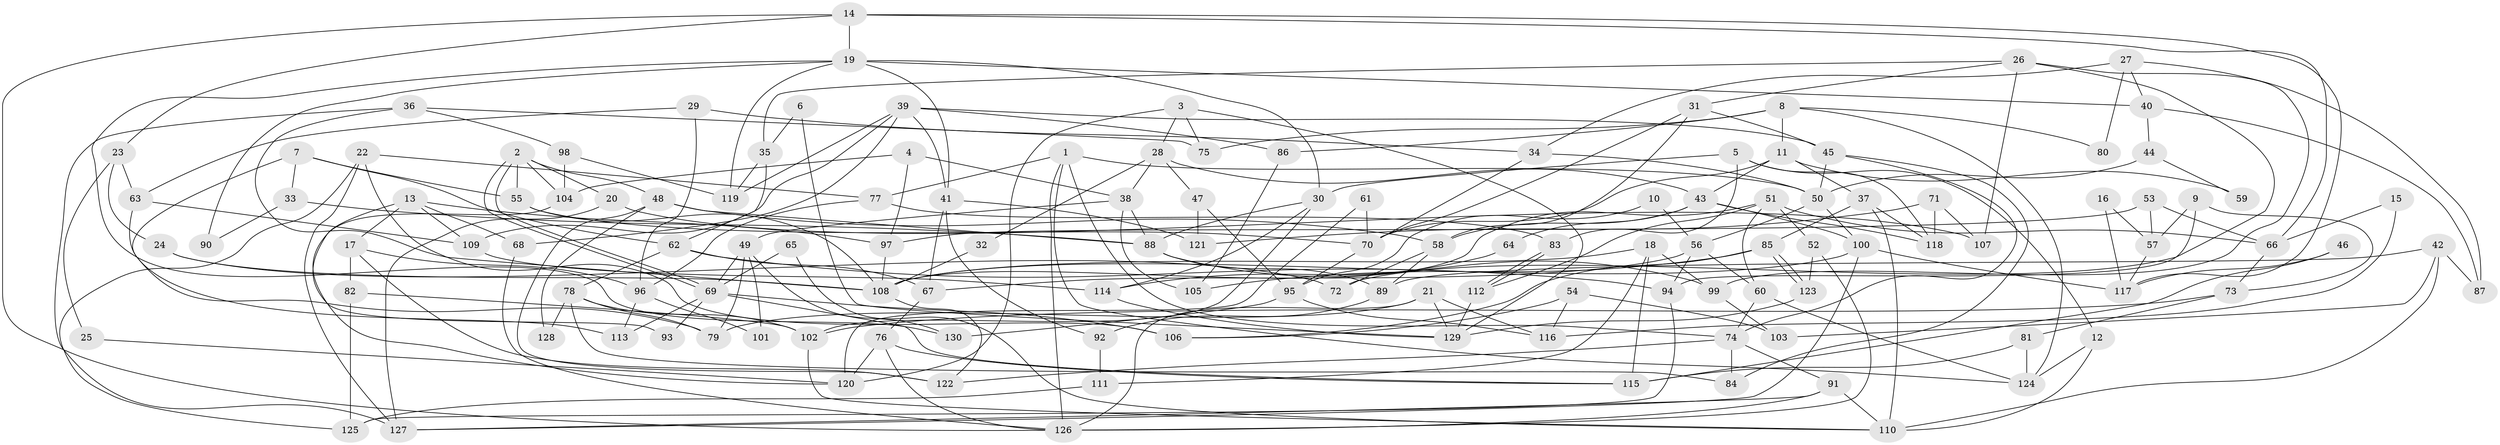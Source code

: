 // Generated by graph-tools (version 1.1) at 2025/50/03/09/25 03:50:15]
// undirected, 130 vertices, 260 edges
graph export_dot {
graph [start="1"]
  node [color=gray90,style=filled];
  1;
  2;
  3;
  4;
  5;
  6;
  7;
  8;
  9;
  10;
  11;
  12;
  13;
  14;
  15;
  16;
  17;
  18;
  19;
  20;
  21;
  22;
  23;
  24;
  25;
  26;
  27;
  28;
  29;
  30;
  31;
  32;
  33;
  34;
  35;
  36;
  37;
  38;
  39;
  40;
  41;
  42;
  43;
  44;
  45;
  46;
  47;
  48;
  49;
  50;
  51;
  52;
  53;
  54;
  55;
  56;
  57;
  58;
  59;
  60;
  61;
  62;
  63;
  64;
  65;
  66;
  67;
  68;
  69;
  70;
  71;
  72;
  73;
  74;
  75;
  76;
  77;
  78;
  79;
  80;
  81;
  82;
  83;
  84;
  85;
  86;
  87;
  88;
  89;
  90;
  91;
  92;
  93;
  94;
  95;
  96;
  97;
  98;
  99;
  100;
  101;
  102;
  103;
  104;
  105;
  106;
  107;
  108;
  109;
  110;
  111;
  112;
  113;
  114;
  115;
  116;
  117;
  118;
  119;
  120;
  121;
  122;
  123;
  124;
  125;
  126;
  127;
  128;
  129;
  130;
  1 -- 50;
  1 -- 74;
  1 -- 77;
  1 -- 124;
  1 -- 126;
  2 -- 48;
  2 -- 69;
  2 -- 69;
  2 -- 20;
  2 -- 55;
  2 -- 104;
  3 -- 129;
  3 -- 28;
  3 -- 75;
  3 -- 120;
  4 -- 38;
  4 -- 104;
  4 -- 97;
  5 -- 30;
  5 -- 118;
  5 -- 12;
  5 -- 83;
  6 -- 35;
  6 -- 129;
  7 -- 55;
  7 -- 62;
  7 -- 33;
  7 -- 113;
  8 -- 11;
  8 -- 75;
  8 -- 80;
  8 -- 86;
  8 -- 124;
  9 -- 73;
  9 -- 94;
  9 -- 57;
  10 -- 95;
  10 -- 56;
  11 -- 37;
  11 -- 43;
  11 -- 59;
  11 -- 70;
  12 -- 124;
  12 -- 110;
  13 -- 97;
  13 -- 68;
  13 -- 17;
  13 -- 93;
  13 -- 109;
  14 -- 126;
  14 -- 66;
  14 -- 19;
  14 -- 23;
  14 -- 117;
  15 -- 66;
  15 -- 116;
  16 -- 57;
  16 -- 117;
  17 -- 122;
  17 -- 82;
  17 -- 96;
  18 -- 108;
  18 -- 115;
  18 -- 99;
  18 -- 111;
  19 -- 41;
  19 -- 30;
  19 -- 40;
  19 -- 90;
  19 -- 119;
  19 -- 130;
  20 -- 127;
  20 -- 107;
  21 -- 129;
  21 -- 126;
  21 -- 79;
  21 -- 116;
  22 -- 127;
  22 -- 77;
  22 -- 106;
  22 -- 125;
  23 -- 63;
  23 -- 24;
  23 -- 25;
  24 -- 72;
  24 -- 108;
  25 -- 120;
  26 -- 31;
  26 -- 99;
  26 -- 35;
  26 -- 72;
  26 -- 107;
  27 -- 34;
  27 -- 40;
  27 -- 80;
  27 -- 87;
  28 -- 38;
  28 -- 43;
  28 -- 32;
  28 -- 47;
  29 -- 96;
  29 -- 63;
  29 -- 34;
  30 -- 88;
  30 -- 102;
  30 -- 114;
  31 -- 45;
  31 -- 70;
  31 -- 58;
  32 -- 108;
  33 -- 88;
  33 -- 90;
  34 -- 70;
  34 -- 50;
  35 -- 62;
  35 -- 119;
  36 -- 108;
  36 -- 98;
  36 -- 75;
  36 -- 127;
  37 -- 85;
  37 -- 110;
  37 -- 118;
  38 -- 105;
  38 -- 88;
  38 -- 49;
  39 -- 45;
  39 -- 119;
  39 -- 41;
  39 -- 68;
  39 -- 86;
  39 -- 109;
  40 -- 87;
  40 -- 44;
  41 -- 121;
  41 -- 67;
  41 -- 92;
  42 -- 103;
  42 -- 110;
  42 -- 87;
  42 -- 89;
  43 -- 100;
  43 -- 58;
  43 -- 64;
  43 -- 118;
  44 -- 50;
  44 -- 59;
  45 -- 74;
  45 -- 50;
  45 -- 84;
  46 -- 117;
  46 -- 115;
  47 -- 95;
  47 -- 121;
  48 -- 122;
  48 -- 58;
  48 -- 88;
  48 -- 128;
  49 -- 69;
  49 -- 79;
  49 -- 101;
  49 -- 130;
  50 -- 100;
  50 -- 56;
  51 -- 60;
  51 -- 112;
  51 -- 52;
  51 -- 66;
  51 -- 108;
  52 -- 126;
  52 -- 123;
  53 -- 97;
  53 -- 57;
  53 -- 66;
  54 -- 116;
  54 -- 106;
  54 -- 103;
  55 -- 108;
  55 -- 70;
  56 -- 60;
  56 -- 67;
  56 -- 94;
  57 -- 117;
  58 -- 89;
  58 -- 72;
  60 -- 124;
  60 -- 74;
  61 -- 120;
  61 -- 70;
  62 -- 78;
  62 -- 67;
  62 -- 94;
  63 -- 79;
  63 -- 109;
  64 -- 114;
  65 -- 69;
  65 -- 110;
  66 -- 73;
  67 -- 76;
  68 -- 126;
  69 -- 113;
  69 -- 93;
  69 -- 106;
  69 -- 115;
  70 -- 95;
  71 -- 118;
  71 -- 107;
  71 -- 121;
  73 -- 102;
  73 -- 81;
  74 -- 91;
  74 -- 84;
  74 -- 122;
  76 -- 115;
  76 -- 120;
  76 -- 126;
  77 -- 83;
  77 -- 96;
  78 -- 79;
  78 -- 102;
  78 -- 84;
  78 -- 128;
  81 -- 124;
  81 -- 115;
  82 -- 125;
  82 -- 102;
  83 -- 112;
  83 -- 112;
  85 -- 123;
  85 -- 123;
  85 -- 106;
  85 -- 105;
  86 -- 105;
  88 -- 89;
  88 -- 99;
  89 -- 92;
  91 -- 110;
  91 -- 126;
  91 -- 127;
  92 -- 111;
  94 -- 125;
  95 -- 130;
  95 -- 116;
  96 -- 101;
  96 -- 113;
  97 -- 108;
  98 -- 104;
  98 -- 119;
  99 -- 103;
  100 -- 108;
  100 -- 127;
  100 -- 117;
  102 -- 110;
  104 -- 120;
  108 -- 122;
  109 -- 114;
  111 -- 125;
  112 -- 129;
  114 -- 129;
  123 -- 129;
}
